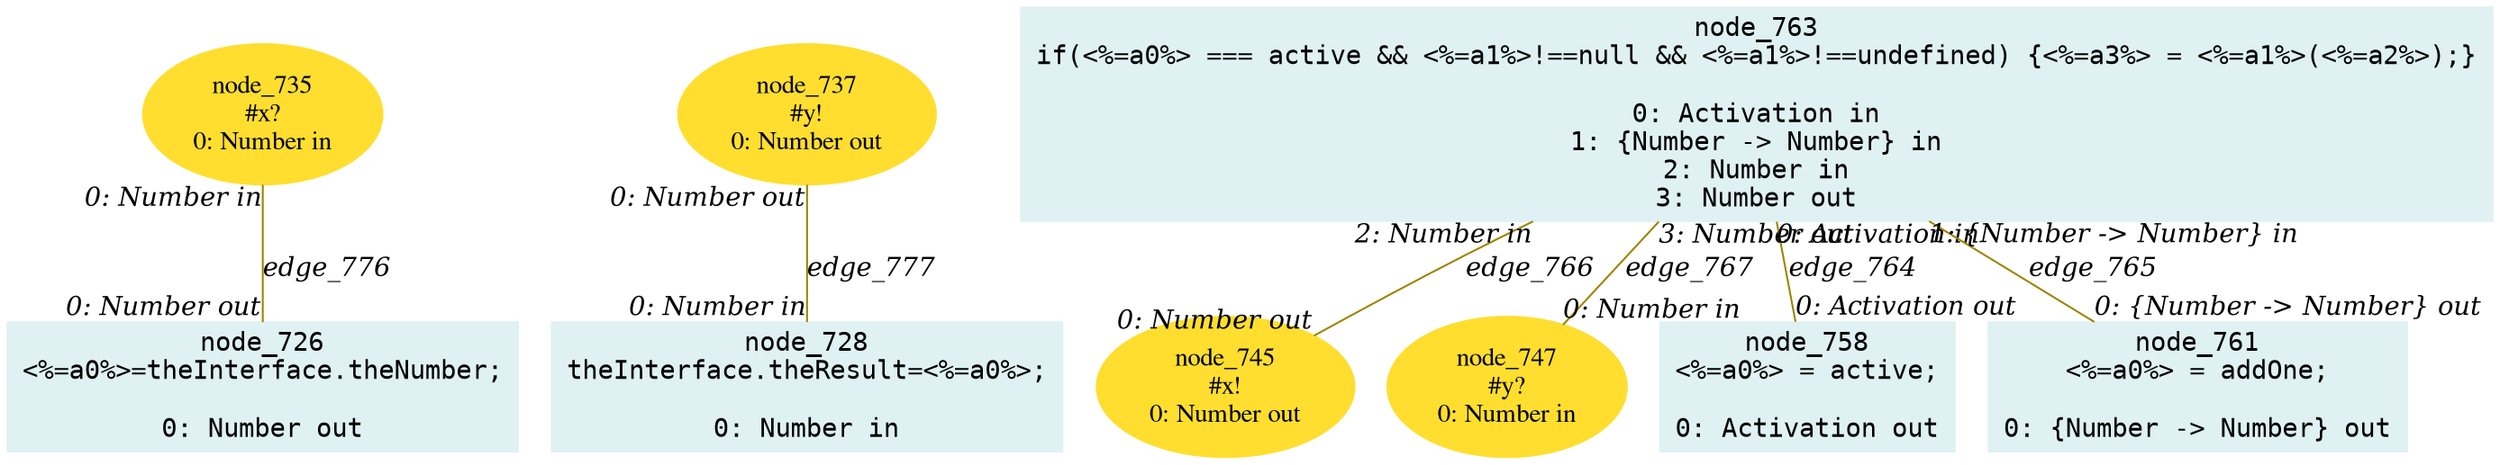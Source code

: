 digraph g{node_726 [shape="box", style="filled", color="#dff1f2", fontname="Courier", label="node_726
<%=a0%>=theInterface.theNumber;

0: Number out" ]
node_728 [shape="box", style="filled", color="#dff1f2", fontname="Courier", label="node_728
theInterface.theResult=<%=a0%>;

0: Number in" ]
node_735 [shape="ellipse", style="filled", color="#ffde2f", fontname="Times", label="node_735
#x?
0: Number in" ]
node_737 [shape="ellipse", style="filled", color="#ffde2f", fontname="Times", label="node_737
#y!
0: Number out" ]
node_745 [shape="ellipse", style="filled", color="#ffde2f", fontname="Times", label="node_745
#x!
0: Number out" ]
node_747 [shape="ellipse", style="filled", color="#ffde2f", fontname="Times", label="node_747
#y?
0: Number in" ]
node_758 [shape="box", style="filled", color="#dff1f2", fontname="Courier", label="node_758
<%=a0%> = active;

0: Activation out" ]
node_761 [shape="box", style="filled", color="#dff1f2", fontname="Courier", label="node_761
<%=a0%> = addOne;

0: {Number -> Number} out" ]
node_763 [shape="box", style="filled", color="#dff1f2", fontname="Courier", label="node_763
if(<%=a0%> === active && <%=a1%>!==null && <%=a1%>!==undefined) {<%=a3%> = <%=a1%>(<%=a2%>);}

0: Activation in
1: {Number -> Number} in
2: Number in
3: Number out" ]
node_763 -> node_758 [dir=none, arrowHead=none, fontname="Times-Italic", arrowsize=1, color="#9d8400", label="edge_764",  headlabel="0: Activation out", taillabel="0: Activation in" ]
node_763 -> node_761 [dir=none, arrowHead=none, fontname="Times-Italic", arrowsize=1, color="#9d8400", label="edge_765",  headlabel="0: {Number -> Number} out", taillabel="1: {Number -> Number} in" ]
node_763 -> node_745 [dir=none, arrowHead=none, fontname="Times-Italic", arrowsize=1, color="#9d8400", label="edge_766",  headlabel="0: Number out", taillabel="2: Number in" ]
node_763 -> node_747 [dir=none, arrowHead=none, fontname="Times-Italic", arrowsize=1, color="#9d8400", label="edge_767",  headlabel="0: Number in", taillabel="3: Number out" ]
node_735 -> node_726 [dir=none, arrowHead=none, fontname="Times-Italic", arrowsize=1, color="#9d8400", label="edge_776",  headlabel="0: Number out", taillabel="0: Number in" ]
node_737 -> node_728 [dir=none, arrowHead=none, fontname="Times-Italic", arrowsize=1, color="#9d8400", label="edge_777",  headlabel="0: Number in", taillabel="0: Number out" ]
}